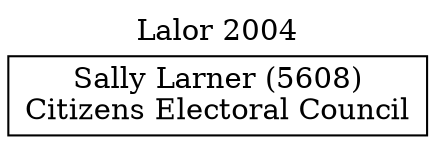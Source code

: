 // House preference flow
digraph "Sally Larner (5608)_Lalor_2004" {
	graph [label="Lalor 2004" labelloc=t mclimit=10]
	node [shape=box]
	"Sally Larner (5608)" [label="Sally Larner (5608)
Citizens Electoral Council"]
}
